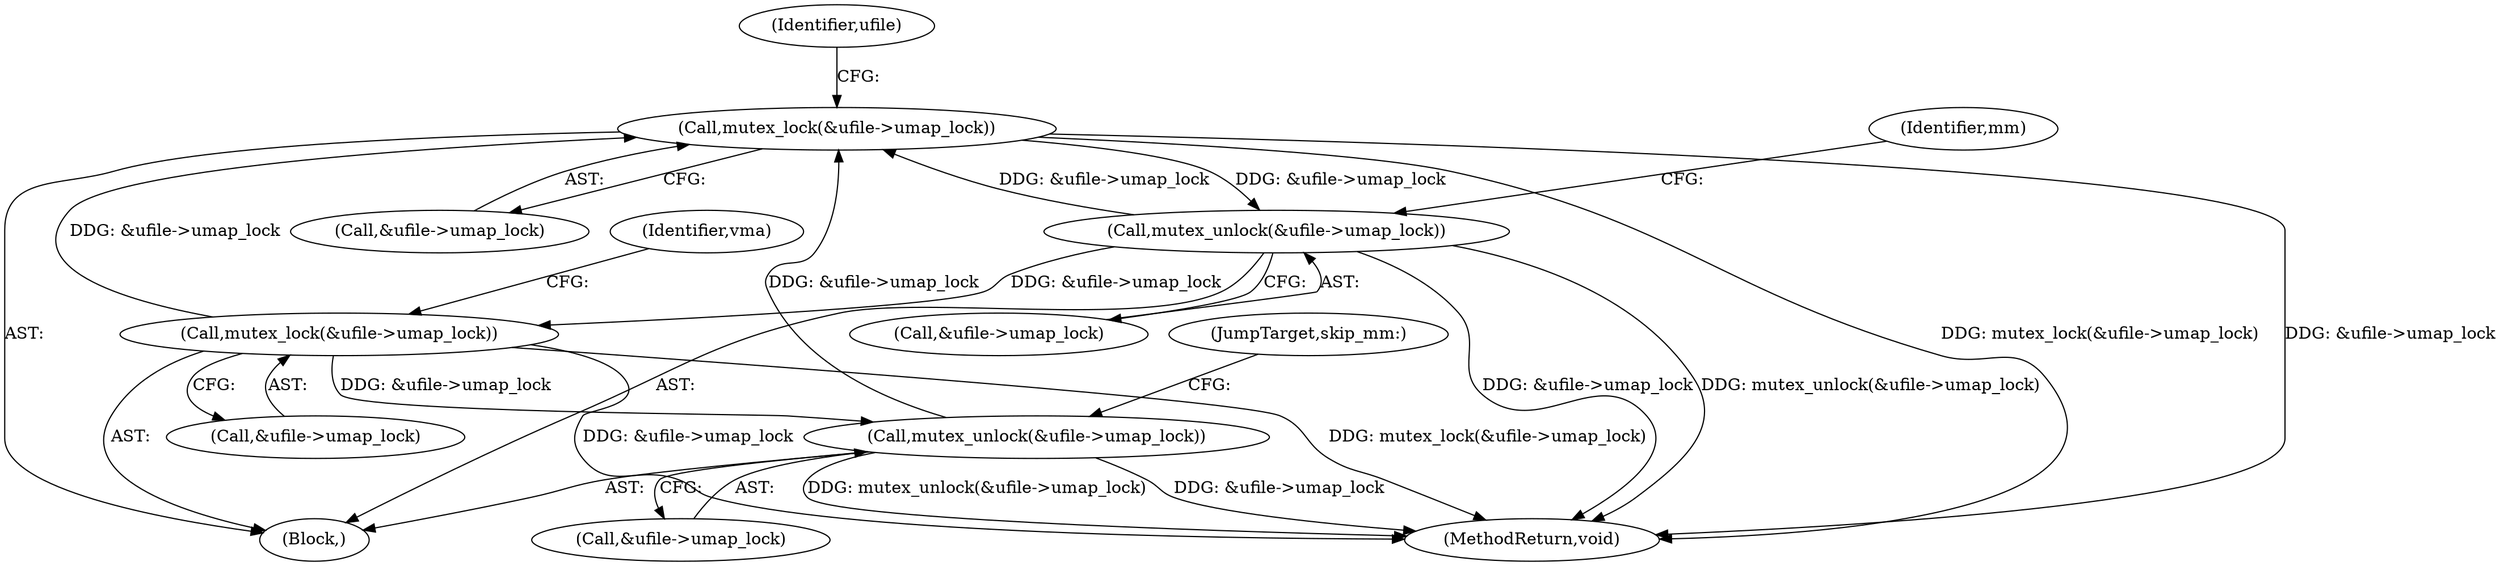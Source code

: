 digraph "0_linux_04f5866e41fb70690e28397487d8bd8eea7d712a@API" {
"1000119" [label="(Call,mutex_lock(&ufile->umap_lock))"];
"1000221" [label="(Call,mutex_unlock(&ufile->umap_lock))"];
"1000177" [label="(Call,mutex_lock(&ufile->umap_lock))"];
"1000158" [label="(Call,mutex_unlock(&ufile->umap_lock))"];
"1000119" [label="(Call,mutex_lock(&ufile->umap_lock))"];
"1000185" [label="(Identifier,vma)"];
"1000120" [label="(Call,&ufile->umap_lock)"];
"1000226" [label="(JumpTarget,skip_mm:)"];
"1000177" [label="(Call,mutex_lock(&ufile->umap_lock))"];
"1000234" [label="(MethodReturn,void)"];
"1000159" [label="(Call,&ufile->umap_lock)"];
"1000119" [label="(Call,mutex_lock(&ufile->umap_lock))"];
"1000165" [label="(Identifier,mm)"];
"1000178" [label="(Call,&ufile->umap_lock)"];
"1000222" [label="(Call,&ufile->umap_lock)"];
"1000158" [label="(Call,mutex_unlock(&ufile->umap_lock))"];
"1000129" [label="(Identifier,ufile)"];
"1000221" [label="(Call,mutex_unlock(&ufile->umap_lock))"];
"1000114" [label="(Block,)"];
"1000119" -> "1000114"  [label="AST: "];
"1000119" -> "1000120"  [label="CFG: "];
"1000120" -> "1000119"  [label="AST: "];
"1000129" -> "1000119"  [label="CFG: "];
"1000119" -> "1000234"  [label="DDG: mutex_lock(&ufile->umap_lock)"];
"1000119" -> "1000234"  [label="DDG: &ufile->umap_lock"];
"1000221" -> "1000119"  [label="DDG: &ufile->umap_lock"];
"1000177" -> "1000119"  [label="DDG: &ufile->umap_lock"];
"1000158" -> "1000119"  [label="DDG: &ufile->umap_lock"];
"1000119" -> "1000158"  [label="DDG: &ufile->umap_lock"];
"1000221" -> "1000114"  [label="AST: "];
"1000221" -> "1000222"  [label="CFG: "];
"1000222" -> "1000221"  [label="AST: "];
"1000226" -> "1000221"  [label="CFG: "];
"1000221" -> "1000234"  [label="DDG: mutex_unlock(&ufile->umap_lock)"];
"1000221" -> "1000234"  [label="DDG: &ufile->umap_lock"];
"1000177" -> "1000221"  [label="DDG: &ufile->umap_lock"];
"1000177" -> "1000114"  [label="AST: "];
"1000177" -> "1000178"  [label="CFG: "];
"1000178" -> "1000177"  [label="AST: "];
"1000185" -> "1000177"  [label="CFG: "];
"1000177" -> "1000234"  [label="DDG: mutex_lock(&ufile->umap_lock)"];
"1000177" -> "1000234"  [label="DDG: &ufile->umap_lock"];
"1000158" -> "1000177"  [label="DDG: &ufile->umap_lock"];
"1000158" -> "1000114"  [label="AST: "];
"1000158" -> "1000159"  [label="CFG: "];
"1000159" -> "1000158"  [label="AST: "];
"1000165" -> "1000158"  [label="CFG: "];
"1000158" -> "1000234"  [label="DDG: &ufile->umap_lock"];
"1000158" -> "1000234"  [label="DDG: mutex_unlock(&ufile->umap_lock)"];
}
